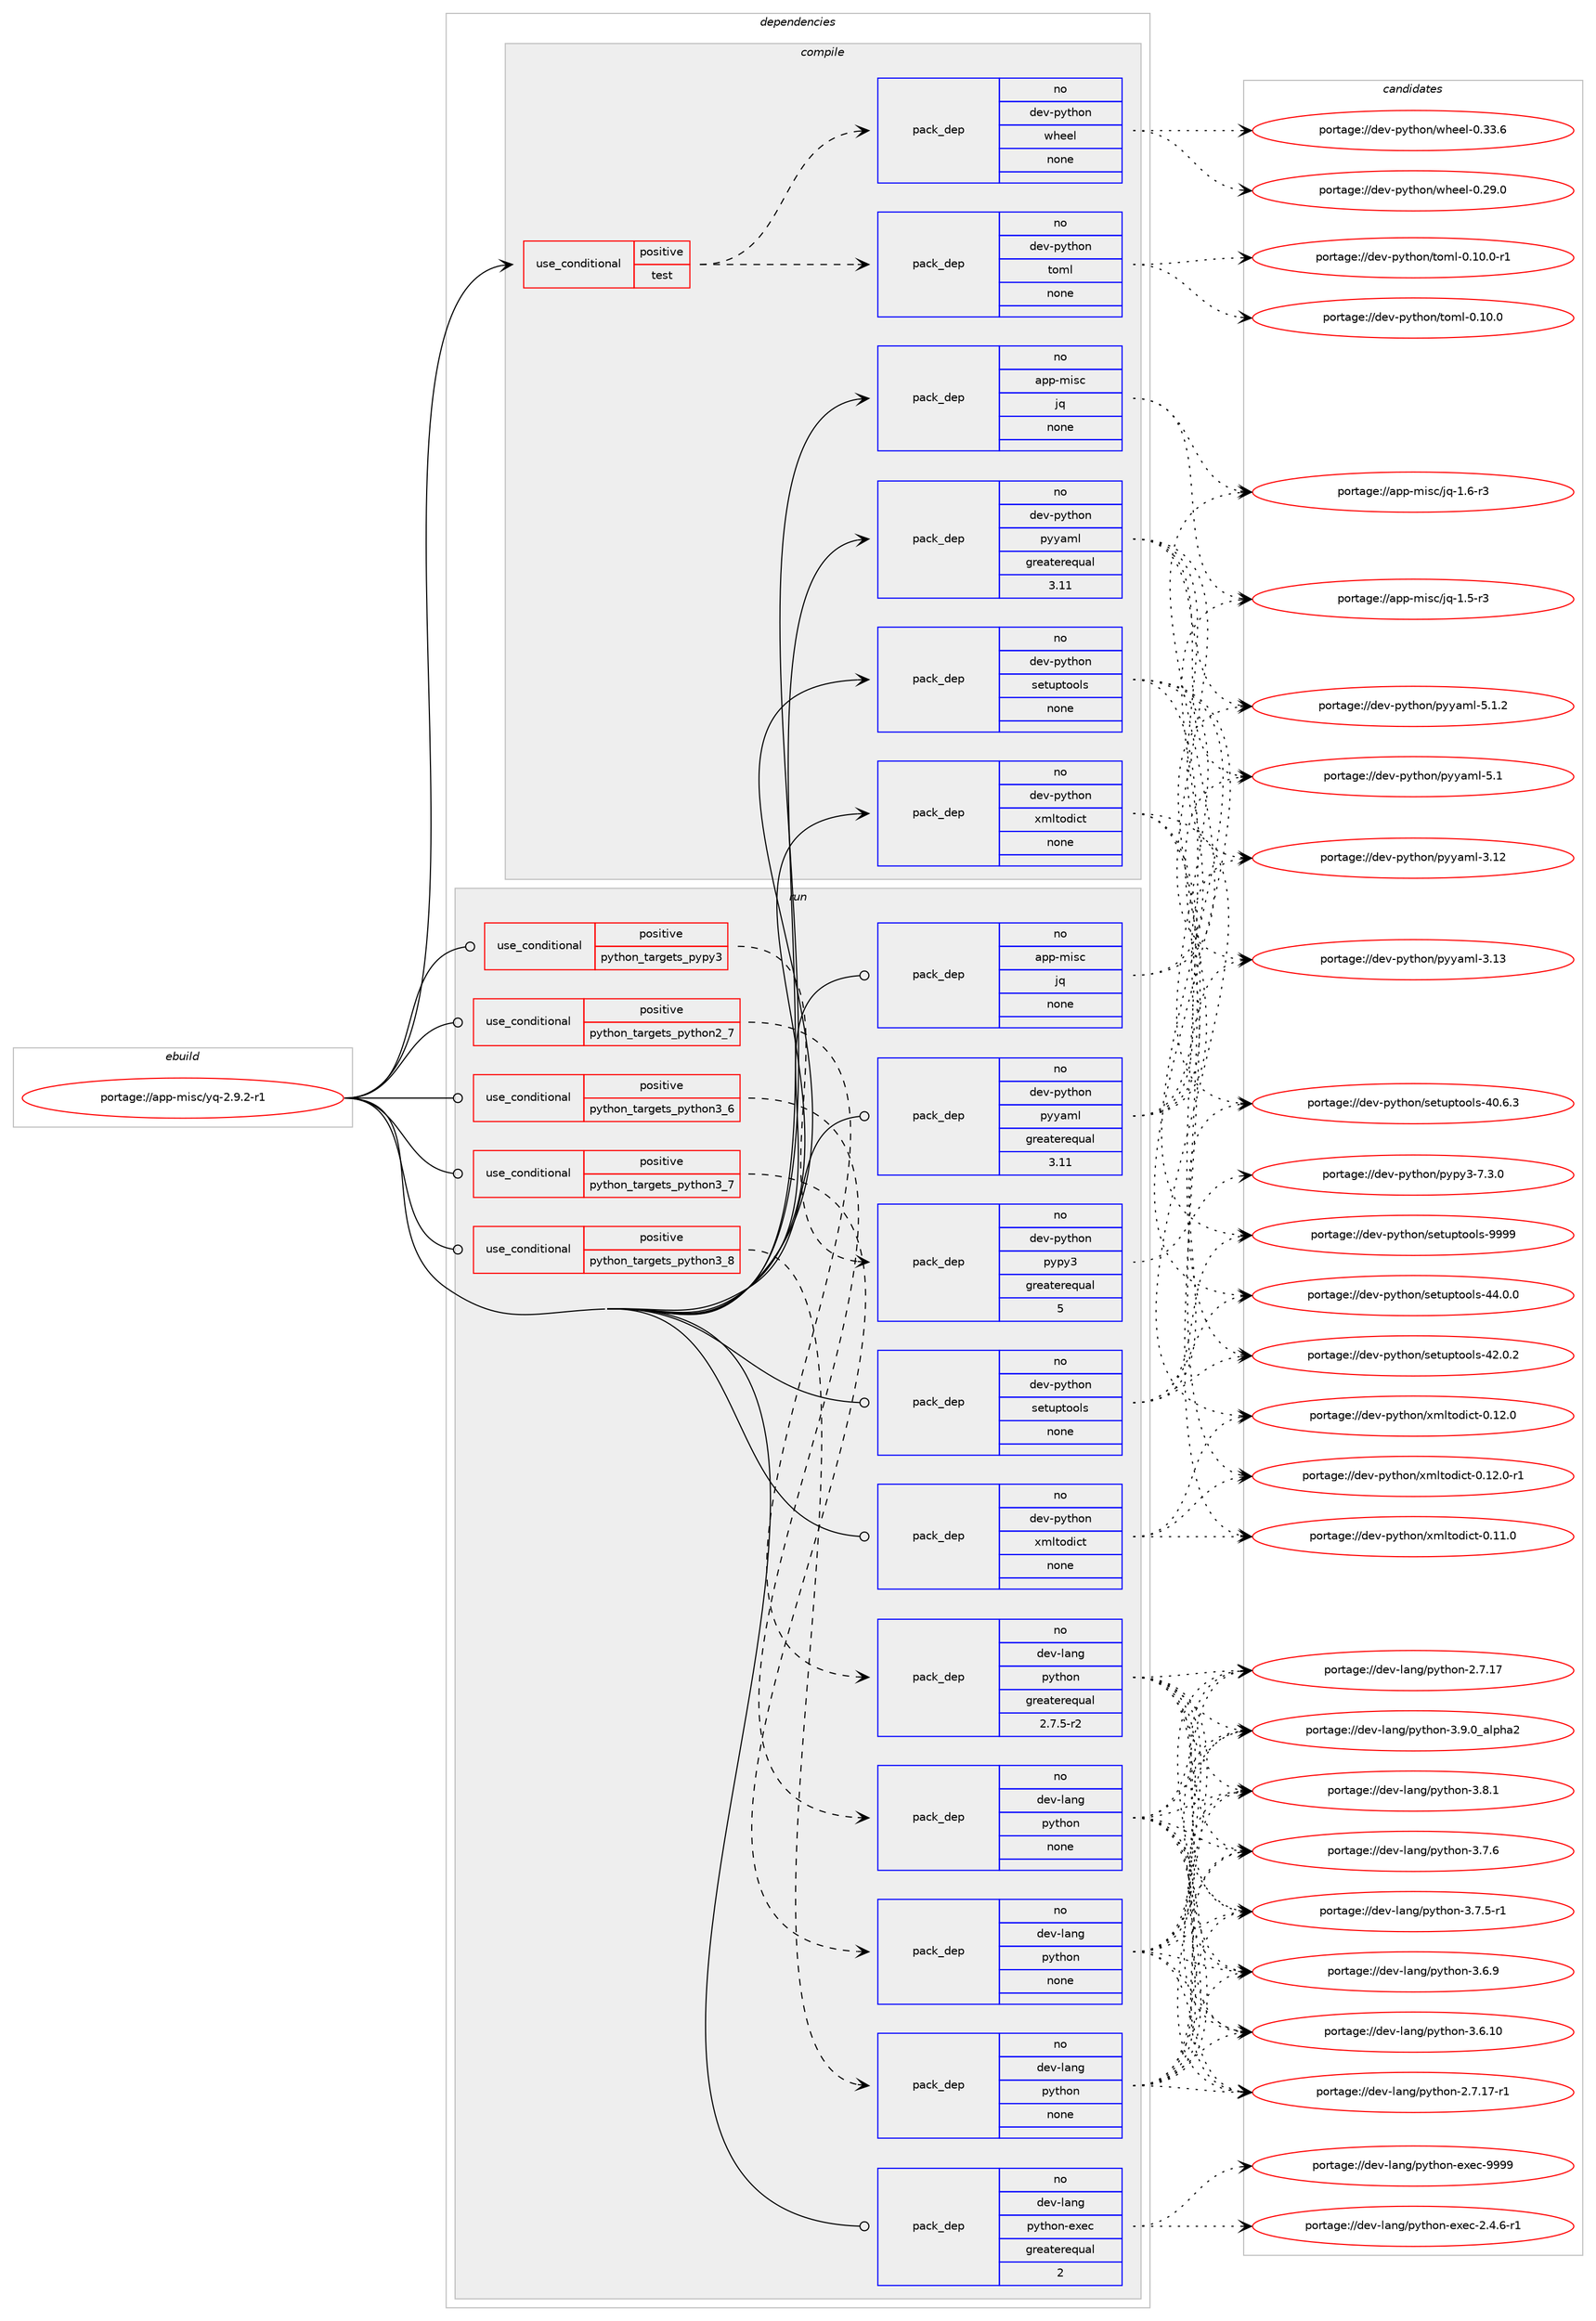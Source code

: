digraph prolog {

# *************
# Graph options
# *************

newrank=true;
concentrate=true;
compound=true;
graph [rankdir=LR,fontname=Helvetica,fontsize=10,ranksep=1.5];#, ranksep=2.5, nodesep=0.2];
edge  [arrowhead=vee];
node  [fontname=Helvetica,fontsize=10];

# **********
# The ebuild
# **********

subgraph cluster_leftcol {
color=gray;
label=<<i>ebuild</i>>;
id [label="portage://app-misc/yq-2.9.2-r1", color=red, width=4, href="../app-misc/yq-2.9.2-r1.svg"];
}

# ****************
# The dependencies
# ****************

subgraph cluster_midcol {
color=gray;
label=<<i>dependencies</i>>;
subgraph cluster_compile {
fillcolor="#eeeeee";
style=filled;
label=<<i>compile</i>>;
subgraph cond142576 {
dependency608786 [label=<<TABLE BORDER="0" CELLBORDER="1" CELLSPACING="0" CELLPADDING="4"><TR><TD ROWSPAN="3" CELLPADDING="10">use_conditional</TD></TR><TR><TD>positive</TD></TR><TR><TD>test</TD></TR></TABLE>>, shape=none, color=red];
subgraph pack458067 {
dependency608787 [label=<<TABLE BORDER="0" CELLBORDER="1" CELLSPACING="0" CELLPADDING="4" WIDTH="220"><TR><TD ROWSPAN="6" CELLPADDING="30">pack_dep</TD></TR><TR><TD WIDTH="110">no</TD></TR><TR><TD>dev-python</TD></TR><TR><TD>toml</TD></TR><TR><TD>none</TD></TR><TR><TD></TD></TR></TABLE>>, shape=none, color=blue];
}
dependency608786:e -> dependency608787:w [weight=20,style="dashed",arrowhead="vee"];
subgraph pack458068 {
dependency608788 [label=<<TABLE BORDER="0" CELLBORDER="1" CELLSPACING="0" CELLPADDING="4" WIDTH="220"><TR><TD ROWSPAN="6" CELLPADDING="30">pack_dep</TD></TR><TR><TD WIDTH="110">no</TD></TR><TR><TD>dev-python</TD></TR><TR><TD>wheel</TD></TR><TR><TD>none</TD></TR><TR><TD></TD></TR></TABLE>>, shape=none, color=blue];
}
dependency608786:e -> dependency608788:w [weight=20,style="dashed",arrowhead="vee"];
}
id:e -> dependency608786:w [weight=20,style="solid",arrowhead="vee"];
subgraph pack458069 {
dependency608789 [label=<<TABLE BORDER="0" CELLBORDER="1" CELLSPACING="0" CELLPADDING="4" WIDTH="220"><TR><TD ROWSPAN="6" CELLPADDING="30">pack_dep</TD></TR><TR><TD WIDTH="110">no</TD></TR><TR><TD>app-misc</TD></TR><TR><TD>jq</TD></TR><TR><TD>none</TD></TR><TR><TD></TD></TR></TABLE>>, shape=none, color=blue];
}
id:e -> dependency608789:w [weight=20,style="solid",arrowhead="vee"];
subgraph pack458070 {
dependency608790 [label=<<TABLE BORDER="0" CELLBORDER="1" CELLSPACING="0" CELLPADDING="4" WIDTH="220"><TR><TD ROWSPAN="6" CELLPADDING="30">pack_dep</TD></TR><TR><TD WIDTH="110">no</TD></TR><TR><TD>dev-python</TD></TR><TR><TD>pyyaml</TD></TR><TR><TD>greaterequal</TD></TR><TR><TD>3.11</TD></TR></TABLE>>, shape=none, color=blue];
}
id:e -> dependency608790:w [weight=20,style="solid",arrowhead="vee"];
subgraph pack458071 {
dependency608791 [label=<<TABLE BORDER="0" CELLBORDER="1" CELLSPACING="0" CELLPADDING="4" WIDTH="220"><TR><TD ROWSPAN="6" CELLPADDING="30">pack_dep</TD></TR><TR><TD WIDTH="110">no</TD></TR><TR><TD>dev-python</TD></TR><TR><TD>setuptools</TD></TR><TR><TD>none</TD></TR><TR><TD></TD></TR></TABLE>>, shape=none, color=blue];
}
id:e -> dependency608791:w [weight=20,style="solid",arrowhead="vee"];
subgraph pack458072 {
dependency608792 [label=<<TABLE BORDER="0" CELLBORDER="1" CELLSPACING="0" CELLPADDING="4" WIDTH="220"><TR><TD ROWSPAN="6" CELLPADDING="30">pack_dep</TD></TR><TR><TD WIDTH="110">no</TD></TR><TR><TD>dev-python</TD></TR><TR><TD>xmltodict</TD></TR><TR><TD>none</TD></TR><TR><TD></TD></TR></TABLE>>, shape=none, color=blue];
}
id:e -> dependency608792:w [weight=20,style="solid",arrowhead="vee"];
}
subgraph cluster_compileandrun {
fillcolor="#eeeeee";
style=filled;
label=<<i>compile and run</i>>;
}
subgraph cluster_run {
fillcolor="#eeeeee";
style=filled;
label=<<i>run</i>>;
subgraph cond142577 {
dependency608793 [label=<<TABLE BORDER="0" CELLBORDER="1" CELLSPACING="0" CELLPADDING="4"><TR><TD ROWSPAN="3" CELLPADDING="10">use_conditional</TD></TR><TR><TD>positive</TD></TR><TR><TD>python_targets_pypy3</TD></TR></TABLE>>, shape=none, color=red];
subgraph pack458073 {
dependency608794 [label=<<TABLE BORDER="0" CELLBORDER="1" CELLSPACING="0" CELLPADDING="4" WIDTH="220"><TR><TD ROWSPAN="6" CELLPADDING="30">pack_dep</TD></TR><TR><TD WIDTH="110">no</TD></TR><TR><TD>dev-python</TD></TR><TR><TD>pypy3</TD></TR><TR><TD>greaterequal</TD></TR><TR><TD>5</TD></TR></TABLE>>, shape=none, color=blue];
}
dependency608793:e -> dependency608794:w [weight=20,style="dashed",arrowhead="vee"];
}
id:e -> dependency608793:w [weight=20,style="solid",arrowhead="odot"];
subgraph cond142578 {
dependency608795 [label=<<TABLE BORDER="0" CELLBORDER="1" CELLSPACING="0" CELLPADDING="4"><TR><TD ROWSPAN="3" CELLPADDING="10">use_conditional</TD></TR><TR><TD>positive</TD></TR><TR><TD>python_targets_python2_7</TD></TR></TABLE>>, shape=none, color=red];
subgraph pack458074 {
dependency608796 [label=<<TABLE BORDER="0" CELLBORDER="1" CELLSPACING="0" CELLPADDING="4" WIDTH="220"><TR><TD ROWSPAN="6" CELLPADDING="30">pack_dep</TD></TR><TR><TD WIDTH="110">no</TD></TR><TR><TD>dev-lang</TD></TR><TR><TD>python</TD></TR><TR><TD>greaterequal</TD></TR><TR><TD>2.7.5-r2</TD></TR></TABLE>>, shape=none, color=blue];
}
dependency608795:e -> dependency608796:w [weight=20,style="dashed",arrowhead="vee"];
}
id:e -> dependency608795:w [weight=20,style="solid",arrowhead="odot"];
subgraph cond142579 {
dependency608797 [label=<<TABLE BORDER="0" CELLBORDER="1" CELLSPACING="0" CELLPADDING="4"><TR><TD ROWSPAN="3" CELLPADDING="10">use_conditional</TD></TR><TR><TD>positive</TD></TR><TR><TD>python_targets_python3_6</TD></TR></TABLE>>, shape=none, color=red];
subgraph pack458075 {
dependency608798 [label=<<TABLE BORDER="0" CELLBORDER="1" CELLSPACING="0" CELLPADDING="4" WIDTH="220"><TR><TD ROWSPAN="6" CELLPADDING="30">pack_dep</TD></TR><TR><TD WIDTH="110">no</TD></TR><TR><TD>dev-lang</TD></TR><TR><TD>python</TD></TR><TR><TD>none</TD></TR><TR><TD></TD></TR></TABLE>>, shape=none, color=blue];
}
dependency608797:e -> dependency608798:w [weight=20,style="dashed",arrowhead="vee"];
}
id:e -> dependency608797:w [weight=20,style="solid",arrowhead="odot"];
subgraph cond142580 {
dependency608799 [label=<<TABLE BORDER="0" CELLBORDER="1" CELLSPACING="0" CELLPADDING="4"><TR><TD ROWSPAN="3" CELLPADDING="10">use_conditional</TD></TR><TR><TD>positive</TD></TR><TR><TD>python_targets_python3_7</TD></TR></TABLE>>, shape=none, color=red];
subgraph pack458076 {
dependency608800 [label=<<TABLE BORDER="0" CELLBORDER="1" CELLSPACING="0" CELLPADDING="4" WIDTH="220"><TR><TD ROWSPAN="6" CELLPADDING="30">pack_dep</TD></TR><TR><TD WIDTH="110">no</TD></TR><TR><TD>dev-lang</TD></TR><TR><TD>python</TD></TR><TR><TD>none</TD></TR><TR><TD></TD></TR></TABLE>>, shape=none, color=blue];
}
dependency608799:e -> dependency608800:w [weight=20,style="dashed",arrowhead="vee"];
}
id:e -> dependency608799:w [weight=20,style="solid",arrowhead="odot"];
subgraph cond142581 {
dependency608801 [label=<<TABLE BORDER="0" CELLBORDER="1" CELLSPACING="0" CELLPADDING="4"><TR><TD ROWSPAN="3" CELLPADDING="10">use_conditional</TD></TR><TR><TD>positive</TD></TR><TR><TD>python_targets_python3_8</TD></TR></TABLE>>, shape=none, color=red];
subgraph pack458077 {
dependency608802 [label=<<TABLE BORDER="0" CELLBORDER="1" CELLSPACING="0" CELLPADDING="4" WIDTH="220"><TR><TD ROWSPAN="6" CELLPADDING="30">pack_dep</TD></TR><TR><TD WIDTH="110">no</TD></TR><TR><TD>dev-lang</TD></TR><TR><TD>python</TD></TR><TR><TD>none</TD></TR><TR><TD></TD></TR></TABLE>>, shape=none, color=blue];
}
dependency608801:e -> dependency608802:w [weight=20,style="dashed",arrowhead="vee"];
}
id:e -> dependency608801:w [weight=20,style="solid",arrowhead="odot"];
subgraph pack458078 {
dependency608803 [label=<<TABLE BORDER="0" CELLBORDER="1" CELLSPACING="0" CELLPADDING="4" WIDTH="220"><TR><TD ROWSPAN="6" CELLPADDING="30">pack_dep</TD></TR><TR><TD WIDTH="110">no</TD></TR><TR><TD>app-misc</TD></TR><TR><TD>jq</TD></TR><TR><TD>none</TD></TR><TR><TD></TD></TR></TABLE>>, shape=none, color=blue];
}
id:e -> dependency608803:w [weight=20,style="solid",arrowhead="odot"];
subgraph pack458079 {
dependency608804 [label=<<TABLE BORDER="0" CELLBORDER="1" CELLSPACING="0" CELLPADDING="4" WIDTH="220"><TR><TD ROWSPAN="6" CELLPADDING="30">pack_dep</TD></TR><TR><TD WIDTH="110">no</TD></TR><TR><TD>dev-lang</TD></TR><TR><TD>python-exec</TD></TR><TR><TD>greaterequal</TD></TR><TR><TD>2</TD></TR></TABLE>>, shape=none, color=blue];
}
id:e -> dependency608804:w [weight=20,style="solid",arrowhead="odot"];
subgraph pack458080 {
dependency608805 [label=<<TABLE BORDER="0" CELLBORDER="1" CELLSPACING="0" CELLPADDING="4" WIDTH="220"><TR><TD ROWSPAN="6" CELLPADDING="30">pack_dep</TD></TR><TR><TD WIDTH="110">no</TD></TR><TR><TD>dev-python</TD></TR><TR><TD>pyyaml</TD></TR><TR><TD>greaterequal</TD></TR><TR><TD>3.11</TD></TR></TABLE>>, shape=none, color=blue];
}
id:e -> dependency608805:w [weight=20,style="solid",arrowhead="odot"];
subgraph pack458081 {
dependency608806 [label=<<TABLE BORDER="0" CELLBORDER="1" CELLSPACING="0" CELLPADDING="4" WIDTH="220"><TR><TD ROWSPAN="6" CELLPADDING="30">pack_dep</TD></TR><TR><TD WIDTH="110">no</TD></TR><TR><TD>dev-python</TD></TR><TR><TD>setuptools</TD></TR><TR><TD>none</TD></TR><TR><TD></TD></TR></TABLE>>, shape=none, color=blue];
}
id:e -> dependency608806:w [weight=20,style="solid",arrowhead="odot"];
subgraph pack458082 {
dependency608807 [label=<<TABLE BORDER="0" CELLBORDER="1" CELLSPACING="0" CELLPADDING="4" WIDTH="220"><TR><TD ROWSPAN="6" CELLPADDING="30">pack_dep</TD></TR><TR><TD WIDTH="110">no</TD></TR><TR><TD>dev-python</TD></TR><TR><TD>xmltodict</TD></TR><TR><TD>none</TD></TR><TR><TD></TD></TR></TABLE>>, shape=none, color=blue];
}
id:e -> dependency608807:w [weight=20,style="solid",arrowhead="odot"];
}
}

# **************
# The candidates
# **************

subgraph cluster_choices {
rank=same;
color=gray;
label=<<i>candidates</i>>;

subgraph choice458067 {
color=black;
nodesep=1;
choice1001011184511212111610411111047116111109108454846494846484511449 [label="portage://dev-python/toml-0.10.0-r1", color=red, width=4,href="../dev-python/toml-0.10.0-r1.svg"];
choice100101118451121211161041111104711611110910845484649484648 [label="portage://dev-python/toml-0.10.0", color=red, width=4,href="../dev-python/toml-0.10.0.svg"];
dependency608787:e -> choice1001011184511212111610411111047116111109108454846494846484511449:w [style=dotted,weight="100"];
dependency608787:e -> choice100101118451121211161041111104711611110910845484649484648:w [style=dotted,weight="100"];
}
subgraph choice458068 {
color=black;
nodesep=1;
choice100101118451121211161041111104711910410110110845484651514654 [label="portage://dev-python/wheel-0.33.6", color=red, width=4,href="../dev-python/wheel-0.33.6.svg"];
choice100101118451121211161041111104711910410110110845484650574648 [label="portage://dev-python/wheel-0.29.0", color=red, width=4,href="../dev-python/wheel-0.29.0.svg"];
dependency608788:e -> choice100101118451121211161041111104711910410110110845484651514654:w [style=dotted,weight="100"];
dependency608788:e -> choice100101118451121211161041111104711910410110110845484650574648:w [style=dotted,weight="100"];
}
subgraph choice458069 {
color=black;
nodesep=1;
choice97112112451091051159947106113454946544511451 [label="portage://app-misc/jq-1.6-r3", color=red, width=4,href="../app-misc/jq-1.6-r3.svg"];
choice97112112451091051159947106113454946534511451 [label="portage://app-misc/jq-1.5-r3", color=red, width=4,href="../app-misc/jq-1.5-r3.svg"];
dependency608789:e -> choice97112112451091051159947106113454946544511451:w [style=dotted,weight="100"];
dependency608789:e -> choice97112112451091051159947106113454946534511451:w [style=dotted,weight="100"];
}
subgraph choice458070 {
color=black;
nodesep=1;
choice100101118451121211161041111104711212112197109108455346494650 [label="portage://dev-python/pyyaml-5.1.2", color=red, width=4,href="../dev-python/pyyaml-5.1.2.svg"];
choice10010111845112121116104111110471121211219710910845534649 [label="portage://dev-python/pyyaml-5.1", color=red, width=4,href="../dev-python/pyyaml-5.1.svg"];
choice1001011184511212111610411111047112121121971091084551464951 [label="portage://dev-python/pyyaml-3.13", color=red, width=4,href="../dev-python/pyyaml-3.13.svg"];
choice1001011184511212111610411111047112121121971091084551464950 [label="portage://dev-python/pyyaml-3.12", color=red, width=4,href="../dev-python/pyyaml-3.12.svg"];
dependency608790:e -> choice100101118451121211161041111104711212112197109108455346494650:w [style=dotted,weight="100"];
dependency608790:e -> choice10010111845112121116104111110471121211219710910845534649:w [style=dotted,weight="100"];
dependency608790:e -> choice1001011184511212111610411111047112121121971091084551464951:w [style=dotted,weight="100"];
dependency608790:e -> choice1001011184511212111610411111047112121121971091084551464950:w [style=dotted,weight="100"];
}
subgraph choice458071 {
color=black;
nodesep=1;
choice10010111845112121116104111110471151011161171121161111111081154557575757 [label="portage://dev-python/setuptools-9999", color=red, width=4,href="../dev-python/setuptools-9999.svg"];
choice100101118451121211161041111104711510111611711211611111110811545525246484648 [label="portage://dev-python/setuptools-44.0.0", color=red, width=4,href="../dev-python/setuptools-44.0.0.svg"];
choice100101118451121211161041111104711510111611711211611111110811545525046484650 [label="portage://dev-python/setuptools-42.0.2", color=red, width=4,href="../dev-python/setuptools-42.0.2.svg"];
choice100101118451121211161041111104711510111611711211611111110811545524846544651 [label="portage://dev-python/setuptools-40.6.3", color=red, width=4,href="../dev-python/setuptools-40.6.3.svg"];
dependency608791:e -> choice10010111845112121116104111110471151011161171121161111111081154557575757:w [style=dotted,weight="100"];
dependency608791:e -> choice100101118451121211161041111104711510111611711211611111110811545525246484648:w [style=dotted,weight="100"];
dependency608791:e -> choice100101118451121211161041111104711510111611711211611111110811545525046484650:w [style=dotted,weight="100"];
dependency608791:e -> choice100101118451121211161041111104711510111611711211611111110811545524846544651:w [style=dotted,weight="100"];
}
subgraph choice458072 {
color=black;
nodesep=1;
choice100101118451121211161041111104712010910811611110010599116454846495046484511449 [label="portage://dev-python/xmltodict-0.12.0-r1", color=red, width=4,href="../dev-python/xmltodict-0.12.0-r1.svg"];
choice10010111845112121116104111110471201091081161111001059911645484649504648 [label="portage://dev-python/xmltodict-0.12.0", color=red, width=4,href="../dev-python/xmltodict-0.12.0.svg"];
choice10010111845112121116104111110471201091081161111001059911645484649494648 [label="portage://dev-python/xmltodict-0.11.0", color=red, width=4,href="../dev-python/xmltodict-0.11.0.svg"];
dependency608792:e -> choice100101118451121211161041111104712010910811611110010599116454846495046484511449:w [style=dotted,weight="100"];
dependency608792:e -> choice10010111845112121116104111110471201091081161111001059911645484649504648:w [style=dotted,weight="100"];
dependency608792:e -> choice10010111845112121116104111110471201091081161111001059911645484649494648:w [style=dotted,weight="100"];
}
subgraph choice458073 {
color=black;
nodesep=1;
choice100101118451121211161041111104711212111212151455546514648 [label="portage://dev-python/pypy3-7.3.0", color=red, width=4,href="../dev-python/pypy3-7.3.0.svg"];
dependency608794:e -> choice100101118451121211161041111104711212111212151455546514648:w [style=dotted,weight="100"];
}
subgraph choice458074 {
color=black;
nodesep=1;
choice10010111845108971101034711212111610411111045514657464895971081121049750 [label="portage://dev-lang/python-3.9.0_alpha2", color=red, width=4,href="../dev-lang/python-3.9.0_alpha2.svg"];
choice100101118451089711010347112121116104111110455146564649 [label="portage://dev-lang/python-3.8.1", color=red, width=4,href="../dev-lang/python-3.8.1.svg"];
choice100101118451089711010347112121116104111110455146554654 [label="portage://dev-lang/python-3.7.6", color=red, width=4,href="../dev-lang/python-3.7.6.svg"];
choice1001011184510897110103471121211161041111104551465546534511449 [label="portage://dev-lang/python-3.7.5-r1", color=red, width=4,href="../dev-lang/python-3.7.5-r1.svg"];
choice100101118451089711010347112121116104111110455146544657 [label="portage://dev-lang/python-3.6.9", color=red, width=4,href="../dev-lang/python-3.6.9.svg"];
choice10010111845108971101034711212111610411111045514654464948 [label="portage://dev-lang/python-3.6.10", color=red, width=4,href="../dev-lang/python-3.6.10.svg"];
choice100101118451089711010347112121116104111110455046554649554511449 [label="portage://dev-lang/python-2.7.17-r1", color=red, width=4,href="../dev-lang/python-2.7.17-r1.svg"];
choice10010111845108971101034711212111610411111045504655464955 [label="portage://dev-lang/python-2.7.17", color=red, width=4,href="../dev-lang/python-2.7.17.svg"];
dependency608796:e -> choice10010111845108971101034711212111610411111045514657464895971081121049750:w [style=dotted,weight="100"];
dependency608796:e -> choice100101118451089711010347112121116104111110455146564649:w [style=dotted,weight="100"];
dependency608796:e -> choice100101118451089711010347112121116104111110455146554654:w [style=dotted,weight="100"];
dependency608796:e -> choice1001011184510897110103471121211161041111104551465546534511449:w [style=dotted,weight="100"];
dependency608796:e -> choice100101118451089711010347112121116104111110455146544657:w [style=dotted,weight="100"];
dependency608796:e -> choice10010111845108971101034711212111610411111045514654464948:w [style=dotted,weight="100"];
dependency608796:e -> choice100101118451089711010347112121116104111110455046554649554511449:w [style=dotted,weight="100"];
dependency608796:e -> choice10010111845108971101034711212111610411111045504655464955:w [style=dotted,weight="100"];
}
subgraph choice458075 {
color=black;
nodesep=1;
choice10010111845108971101034711212111610411111045514657464895971081121049750 [label="portage://dev-lang/python-3.9.0_alpha2", color=red, width=4,href="../dev-lang/python-3.9.0_alpha2.svg"];
choice100101118451089711010347112121116104111110455146564649 [label="portage://dev-lang/python-3.8.1", color=red, width=4,href="../dev-lang/python-3.8.1.svg"];
choice100101118451089711010347112121116104111110455146554654 [label="portage://dev-lang/python-3.7.6", color=red, width=4,href="../dev-lang/python-3.7.6.svg"];
choice1001011184510897110103471121211161041111104551465546534511449 [label="portage://dev-lang/python-3.7.5-r1", color=red, width=4,href="../dev-lang/python-3.7.5-r1.svg"];
choice100101118451089711010347112121116104111110455146544657 [label="portage://dev-lang/python-3.6.9", color=red, width=4,href="../dev-lang/python-3.6.9.svg"];
choice10010111845108971101034711212111610411111045514654464948 [label="portage://dev-lang/python-3.6.10", color=red, width=4,href="../dev-lang/python-3.6.10.svg"];
choice100101118451089711010347112121116104111110455046554649554511449 [label="portage://dev-lang/python-2.7.17-r1", color=red, width=4,href="../dev-lang/python-2.7.17-r1.svg"];
choice10010111845108971101034711212111610411111045504655464955 [label="portage://dev-lang/python-2.7.17", color=red, width=4,href="../dev-lang/python-2.7.17.svg"];
dependency608798:e -> choice10010111845108971101034711212111610411111045514657464895971081121049750:w [style=dotted,weight="100"];
dependency608798:e -> choice100101118451089711010347112121116104111110455146564649:w [style=dotted,weight="100"];
dependency608798:e -> choice100101118451089711010347112121116104111110455146554654:w [style=dotted,weight="100"];
dependency608798:e -> choice1001011184510897110103471121211161041111104551465546534511449:w [style=dotted,weight="100"];
dependency608798:e -> choice100101118451089711010347112121116104111110455146544657:w [style=dotted,weight="100"];
dependency608798:e -> choice10010111845108971101034711212111610411111045514654464948:w [style=dotted,weight="100"];
dependency608798:e -> choice100101118451089711010347112121116104111110455046554649554511449:w [style=dotted,weight="100"];
dependency608798:e -> choice10010111845108971101034711212111610411111045504655464955:w [style=dotted,weight="100"];
}
subgraph choice458076 {
color=black;
nodesep=1;
choice10010111845108971101034711212111610411111045514657464895971081121049750 [label="portage://dev-lang/python-3.9.0_alpha2", color=red, width=4,href="../dev-lang/python-3.9.0_alpha2.svg"];
choice100101118451089711010347112121116104111110455146564649 [label="portage://dev-lang/python-3.8.1", color=red, width=4,href="../dev-lang/python-3.8.1.svg"];
choice100101118451089711010347112121116104111110455146554654 [label="portage://dev-lang/python-3.7.6", color=red, width=4,href="../dev-lang/python-3.7.6.svg"];
choice1001011184510897110103471121211161041111104551465546534511449 [label="portage://dev-lang/python-3.7.5-r1", color=red, width=4,href="../dev-lang/python-3.7.5-r1.svg"];
choice100101118451089711010347112121116104111110455146544657 [label="portage://dev-lang/python-3.6.9", color=red, width=4,href="../dev-lang/python-3.6.9.svg"];
choice10010111845108971101034711212111610411111045514654464948 [label="portage://dev-lang/python-3.6.10", color=red, width=4,href="../dev-lang/python-3.6.10.svg"];
choice100101118451089711010347112121116104111110455046554649554511449 [label="portage://dev-lang/python-2.7.17-r1", color=red, width=4,href="../dev-lang/python-2.7.17-r1.svg"];
choice10010111845108971101034711212111610411111045504655464955 [label="portage://dev-lang/python-2.7.17", color=red, width=4,href="../dev-lang/python-2.7.17.svg"];
dependency608800:e -> choice10010111845108971101034711212111610411111045514657464895971081121049750:w [style=dotted,weight="100"];
dependency608800:e -> choice100101118451089711010347112121116104111110455146564649:w [style=dotted,weight="100"];
dependency608800:e -> choice100101118451089711010347112121116104111110455146554654:w [style=dotted,weight="100"];
dependency608800:e -> choice1001011184510897110103471121211161041111104551465546534511449:w [style=dotted,weight="100"];
dependency608800:e -> choice100101118451089711010347112121116104111110455146544657:w [style=dotted,weight="100"];
dependency608800:e -> choice10010111845108971101034711212111610411111045514654464948:w [style=dotted,weight="100"];
dependency608800:e -> choice100101118451089711010347112121116104111110455046554649554511449:w [style=dotted,weight="100"];
dependency608800:e -> choice10010111845108971101034711212111610411111045504655464955:w [style=dotted,weight="100"];
}
subgraph choice458077 {
color=black;
nodesep=1;
choice10010111845108971101034711212111610411111045514657464895971081121049750 [label="portage://dev-lang/python-3.9.0_alpha2", color=red, width=4,href="../dev-lang/python-3.9.0_alpha2.svg"];
choice100101118451089711010347112121116104111110455146564649 [label="portage://dev-lang/python-3.8.1", color=red, width=4,href="../dev-lang/python-3.8.1.svg"];
choice100101118451089711010347112121116104111110455146554654 [label="portage://dev-lang/python-3.7.6", color=red, width=4,href="../dev-lang/python-3.7.6.svg"];
choice1001011184510897110103471121211161041111104551465546534511449 [label="portage://dev-lang/python-3.7.5-r1", color=red, width=4,href="../dev-lang/python-3.7.5-r1.svg"];
choice100101118451089711010347112121116104111110455146544657 [label="portage://dev-lang/python-3.6.9", color=red, width=4,href="../dev-lang/python-3.6.9.svg"];
choice10010111845108971101034711212111610411111045514654464948 [label="portage://dev-lang/python-3.6.10", color=red, width=4,href="../dev-lang/python-3.6.10.svg"];
choice100101118451089711010347112121116104111110455046554649554511449 [label="portage://dev-lang/python-2.7.17-r1", color=red, width=4,href="../dev-lang/python-2.7.17-r1.svg"];
choice10010111845108971101034711212111610411111045504655464955 [label="portage://dev-lang/python-2.7.17", color=red, width=4,href="../dev-lang/python-2.7.17.svg"];
dependency608802:e -> choice10010111845108971101034711212111610411111045514657464895971081121049750:w [style=dotted,weight="100"];
dependency608802:e -> choice100101118451089711010347112121116104111110455146564649:w [style=dotted,weight="100"];
dependency608802:e -> choice100101118451089711010347112121116104111110455146554654:w [style=dotted,weight="100"];
dependency608802:e -> choice1001011184510897110103471121211161041111104551465546534511449:w [style=dotted,weight="100"];
dependency608802:e -> choice100101118451089711010347112121116104111110455146544657:w [style=dotted,weight="100"];
dependency608802:e -> choice10010111845108971101034711212111610411111045514654464948:w [style=dotted,weight="100"];
dependency608802:e -> choice100101118451089711010347112121116104111110455046554649554511449:w [style=dotted,weight="100"];
dependency608802:e -> choice10010111845108971101034711212111610411111045504655464955:w [style=dotted,weight="100"];
}
subgraph choice458078 {
color=black;
nodesep=1;
choice97112112451091051159947106113454946544511451 [label="portage://app-misc/jq-1.6-r3", color=red, width=4,href="../app-misc/jq-1.6-r3.svg"];
choice97112112451091051159947106113454946534511451 [label="portage://app-misc/jq-1.5-r3", color=red, width=4,href="../app-misc/jq-1.5-r3.svg"];
dependency608803:e -> choice97112112451091051159947106113454946544511451:w [style=dotted,weight="100"];
dependency608803:e -> choice97112112451091051159947106113454946534511451:w [style=dotted,weight="100"];
}
subgraph choice458079 {
color=black;
nodesep=1;
choice10010111845108971101034711212111610411111045101120101994557575757 [label="portage://dev-lang/python-exec-9999", color=red, width=4,href="../dev-lang/python-exec-9999.svg"];
choice10010111845108971101034711212111610411111045101120101994550465246544511449 [label="portage://dev-lang/python-exec-2.4.6-r1", color=red, width=4,href="../dev-lang/python-exec-2.4.6-r1.svg"];
dependency608804:e -> choice10010111845108971101034711212111610411111045101120101994557575757:w [style=dotted,weight="100"];
dependency608804:e -> choice10010111845108971101034711212111610411111045101120101994550465246544511449:w [style=dotted,weight="100"];
}
subgraph choice458080 {
color=black;
nodesep=1;
choice100101118451121211161041111104711212112197109108455346494650 [label="portage://dev-python/pyyaml-5.1.2", color=red, width=4,href="../dev-python/pyyaml-5.1.2.svg"];
choice10010111845112121116104111110471121211219710910845534649 [label="portage://dev-python/pyyaml-5.1", color=red, width=4,href="../dev-python/pyyaml-5.1.svg"];
choice1001011184511212111610411111047112121121971091084551464951 [label="portage://dev-python/pyyaml-3.13", color=red, width=4,href="../dev-python/pyyaml-3.13.svg"];
choice1001011184511212111610411111047112121121971091084551464950 [label="portage://dev-python/pyyaml-3.12", color=red, width=4,href="../dev-python/pyyaml-3.12.svg"];
dependency608805:e -> choice100101118451121211161041111104711212112197109108455346494650:w [style=dotted,weight="100"];
dependency608805:e -> choice10010111845112121116104111110471121211219710910845534649:w [style=dotted,weight="100"];
dependency608805:e -> choice1001011184511212111610411111047112121121971091084551464951:w [style=dotted,weight="100"];
dependency608805:e -> choice1001011184511212111610411111047112121121971091084551464950:w [style=dotted,weight="100"];
}
subgraph choice458081 {
color=black;
nodesep=1;
choice10010111845112121116104111110471151011161171121161111111081154557575757 [label="portage://dev-python/setuptools-9999", color=red, width=4,href="../dev-python/setuptools-9999.svg"];
choice100101118451121211161041111104711510111611711211611111110811545525246484648 [label="portage://dev-python/setuptools-44.0.0", color=red, width=4,href="../dev-python/setuptools-44.0.0.svg"];
choice100101118451121211161041111104711510111611711211611111110811545525046484650 [label="portage://dev-python/setuptools-42.0.2", color=red, width=4,href="../dev-python/setuptools-42.0.2.svg"];
choice100101118451121211161041111104711510111611711211611111110811545524846544651 [label="portage://dev-python/setuptools-40.6.3", color=red, width=4,href="../dev-python/setuptools-40.6.3.svg"];
dependency608806:e -> choice10010111845112121116104111110471151011161171121161111111081154557575757:w [style=dotted,weight="100"];
dependency608806:e -> choice100101118451121211161041111104711510111611711211611111110811545525246484648:w [style=dotted,weight="100"];
dependency608806:e -> choice100101118451121211161041111104711510111611711211611111110811545525046484650:w [style=dotted,weight="100"];
dependency608806:e -> choice100101118451121211161041111104711510111611711211611111110811545524846544651:w [style=dotted,weight="100"];
}
subgraph choice458082 {
color=black;
nodesep=1;
choice100101118451121211161041111104712010910811611110010599116454846495046484511449 [label="portage://dev-python/xmltodict-0.12.0-r1", color=red, width=4,href="../dev-python/xmltodict-0.12.0-r1.svg"];
choice10010111845112121116104111110471201091081161111001059911645484649504648 [label="portage://dev-python/xmltodict-0.12.0", color=red, width=4,href="../dev-python/xmltodict-0.12.0.svg"];
choice10010111845112121116104111110471201091081161111001059911645484649494648 [label="portage://dev-python/xmltodict-0.11.0", color=red, width=4,href="../dev-python/xmltodict-0.11.0.svg"];
dependency608807:e -> choice100101118451121211161041111104712010910811611110010599116454846495046484511449:w [style=dotted,weight="100"];
dependency608807:e -> choice10010111845112121116104111110471201091081161111001059911645484649504648:w [style=dotted,weight="100"];
dependency608807:e -> choice10010111845112121116104111110471201091081161111001059911645484649494648:w [style=dotted,weight="100"];
}
}

}
